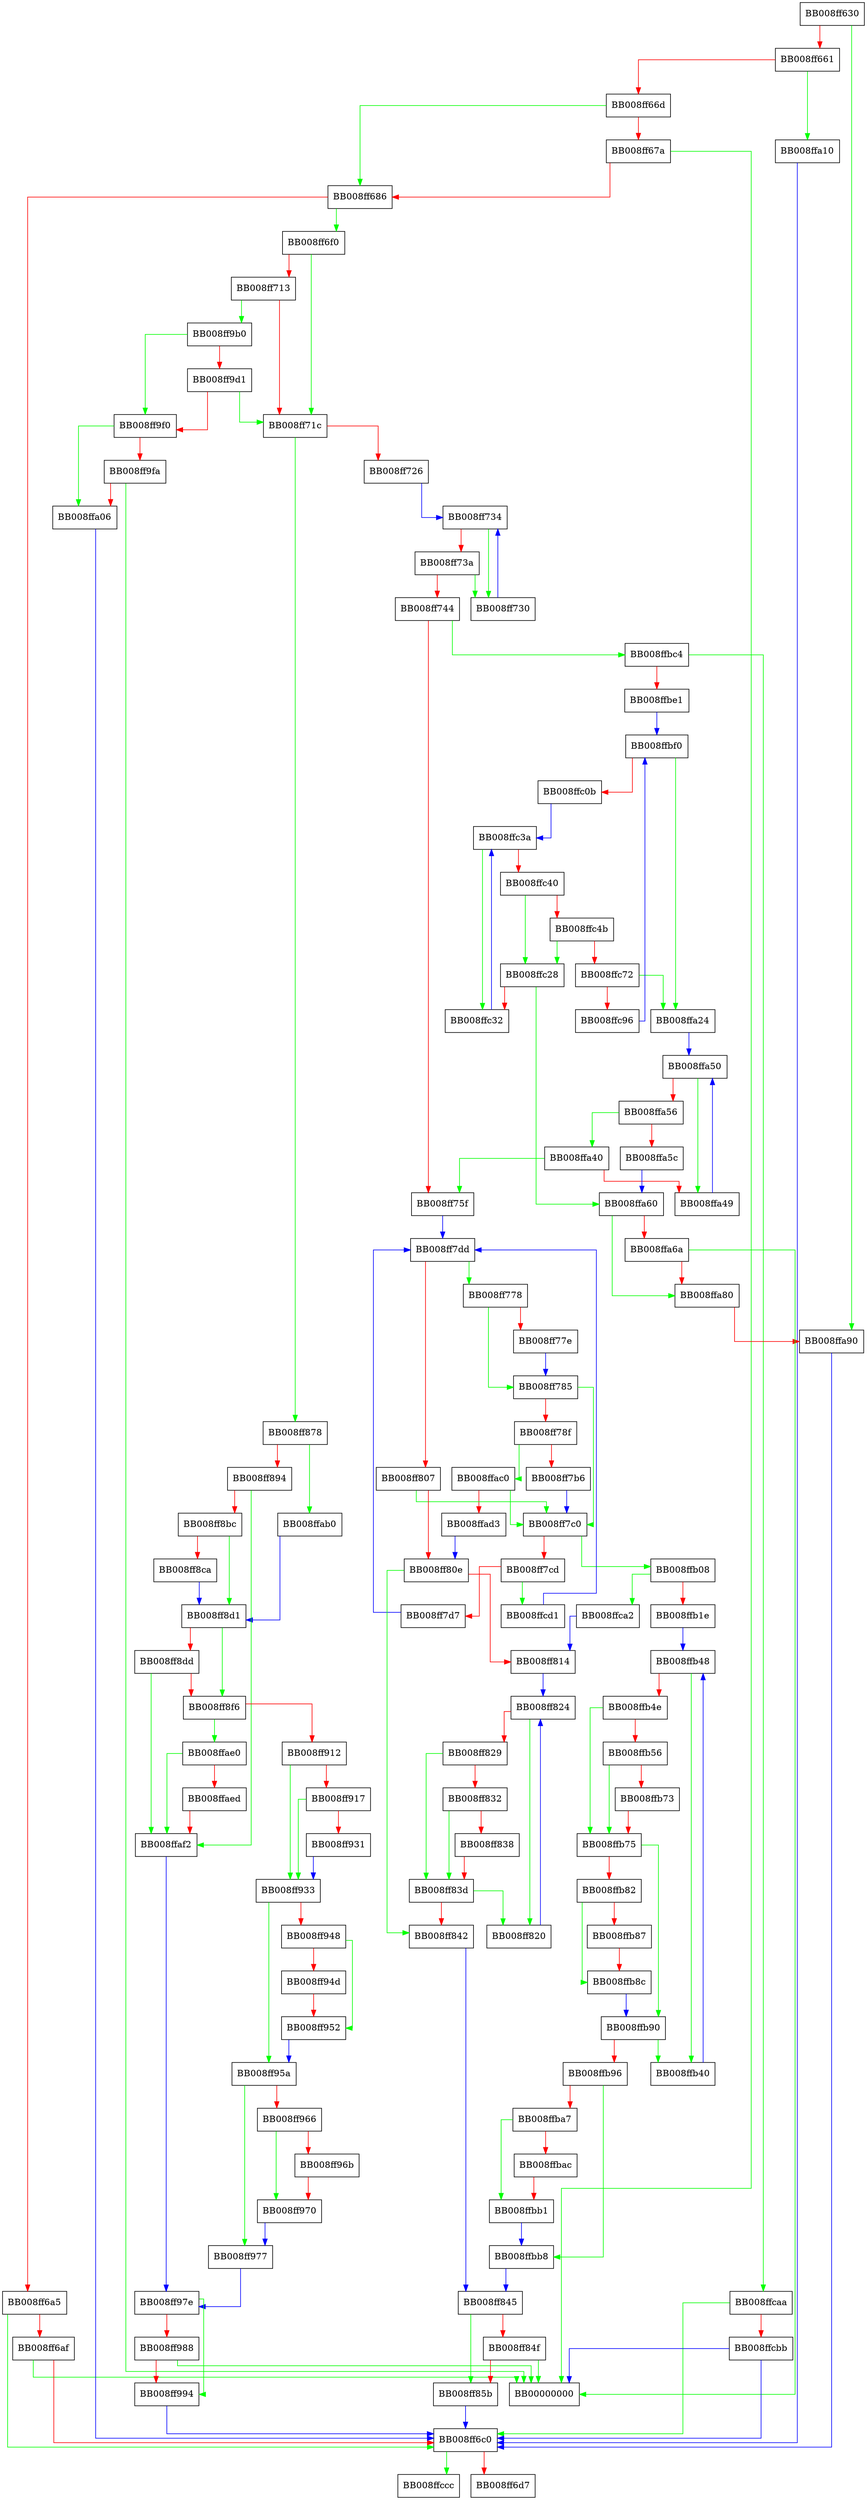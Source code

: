 digraph setlocale {
  node [shape="box"];
  graph [splines=ortho];
  BB008ff630 -> BB008ffa90 [color="green"];
  BB008ff630 -> BB008ff661 [color="red"];
  BB008ff661 -> BB008ffa10 [color="green"];
  BB008ff661 -> BB008ff66d [color="red"];
  BB008ff66d -> BB008ff686 [color="green"];
  BB008ff66d -> BB008ff67a [color="red"];
  BB008ff67a -> BB00000000 [color="green"];
  BB008ff67a -> BB008ff686 [color="red"];
  BB008ff686 -> BB008ff6f0 [color="green"];
  BB008ff686 -> BB008ff6a5 [color="red"];
  BB008ff6a5 -> BB008ff6c0 [color="green"];
  BB008ff6a5 -> BB008ff6af [color="red"];
  BB008ff6af -> BB00000000 [color="green"];
  BB008ff6af -> BB008ff6c0 [color="red"];
  BB008ff6c0 -> BB008ffccc [color="green"];
  BB008ff6c0 -> BB008ff6d7 [color="red"];
  BB008ff6f0 -> BB008ff71c [color="green"];
  BB008ff6f0 -> BB008ff713 [color="red"];
  BB008ff713 -> BB008ff9b0 [color="green"];
  BB008ff713 -> BB008ff71c [color="red"];
  BB008ff71c -> BB008ff878 [color="green"];
  BB008ff71c -> BB008ff726 [color="red"];
  BB008ff726 -> BB008ff734 [color="blue"];
  BB008ff730 -> BB008ff734 [color="blue"];
  BB008ff734 -> BB008ff730 [color="green"];
  BB008ff734 -> BB008ff73a [color="red"];
  BB008ff73a -> BB008ff730 [color="green"];
  BB008ff73a -> BB008ff744 [color="red"];
  BB008ff744 -> BB008ffbc4 [color="green"];
  BB008ff744 -> BB008ff75f [color="red"];
  BB008ff75f -> BB008ff7dd [color="blue"];
  BB008ff778 -> BB008ff785 [color="green"];
  BB008ff778 -> BB008ff77e [color="red"];
  BB008ff77e -> BB008ff785 [color="blue"];
  BB008ff785 -> BB008ff7c0 [color="green"];
  BB008ff785 -> BB008ff78f [color="red"];
  BB008ff78f -> BB008ffac0 [color="green"];
  BB008ff78f -> BB008ff7b6 [color="red"];
  BB008ff7b6 -> BB008ff7c0 [color="blue"];
  BB008ff7c0 -> BB008ffb08 [color="green"];
  BB008ff7c0 -> BB008ff7cd [color="red"];
  BB008ff7cd -> BB008ffcd1 [color="green"];
  BB008ff7cd -> BB008ff7d7 [color="red"];
  BB008ff7d7 -> BB008ff7dd [color="blue"];
  BB008ff7dd -> BB008ff778 [color="green"];
  BB008ff7dd -> BB008ff807 [color="red"];
  BB008ff807 -> BB008ff7c0 [color="green"];
  BB008ff807 -> BB008ff80e [color="red"];
  BB008ff80e -> BB008ff842 [color="green"];
  BB008ff80e -> BB008ff814 [color="red"];
  BB008ff814 -> BB008ff824 [color="blue"];
  BB008ff820 -> BB008ff824 [color="blue"];
  BB008ff824 -> BB008ff820 [color="green"];
  BB008ff824 -> BB008ff829 [color="red"];
  BB008ff829 -> BB008ff83d [color="green"];
  BB008ff829 -> BB008ff832 [color="red"];
  BB008ff832 -> BB008ff83d [color="green"];
  BB008ff832 -> BB008ff838 [color="red"];
  BB008ff838 -> BB008ff83d [color="red"];
  BB008ff83d -> BB008ff820 [color="green"];
  BB008ff83d -> BB008ff842 [color="red"];
  BB008ff842 -> BB008ff845 [color="blue"];
  BB008ff845 -> BB008ff85b [color="green"];
  BB008ff845 -> BB008ff84f [color="red"];
  BB008ff84f -> BB00000000 [color="green"];
  BB008ff84f -> BB008ff85b [color="red"];
  BB008ff85b -> BB008ff6c0 [color="blue"];
  BB008ff878 -> BB008ffab0 [color="green"];
  BB008ff878 -> BB008ff894 [color="red"];
  BB008ff894 -> BB008ffaf2 [color="green"];
  BB008ff894 -> BB008ff8bc [color="red"];
  BB008ff8bc -> BB008ff8d1 [color="green"];
  BB008ff8bc -> BB008ff8ca [color="red"];
  BB008ff8ca -> BB008ff8d1 [color="blue"];
  BB008ff8d1 -> BB008ff8f6 [color="green"];
  BB008ff8d1 -> BB008ff8dd [color="red"];
  BB008ff8dd -> BB008ffaf2 [color="green"];
  BB008ff8dd -> BB008ff8f6 [color="red"];
  BB008ff8f6 -> BB008ffae0 [color="green"];
  BB008ff8f6 -> BB008ff912 [color="red"];
  BB008ff912 -> BB008ff933 [color="green"];
  BB008ff912 -> BB008ff917 [color="red"];
  BB008ff917 -> BB008ff933 [color="green"];
  BB008ff917 -> BB008ff931 [color="red"];
  BB008ff931 -> BB008ff933 [color="blue"];
  BB008ff933 -> BB008ff95a [color="green"];
  BB008ff933 -> BB008ff948 [color="red"];
  BB008ff948 -> BB008ff952 [color="green"];
  BB008ff948 -> BB008ff94d [color="red"];
  BB008ff94d -> BB008ff952 [color="red"];
  BB008ff952 -> BB008ff95a [color="blue"];
  BB008ff95a -> BB008ff977 [color="green"];
  BB008ff95a -> BB008ff966 [color="red"];
  BB008ff966 -> BB008ff970 [color="green"];
  BB008ff966 -> BB008ff96b [color="red"];
  BB008ff96b -> BB008ff970 [color="red"];
  BB008ff970 -> BB008ff977 [color="blue"];
  BB008ff977 -> BB008ff97e [color="blue"];
  BB008ff97e -> BB008ff994 [color="green"];
  BB008ff97e -> BB008ff988 [color="red"];
  BB008ff988 -> BB00000000 [color="green"];
  BB008ff988 -> BB008ff994 [color="red"];
  BB008ff994 -> BB008ff6c0 [color="blue"];
  BB008ff9b0 -> BB008ff9f0 [color="green"];
  BB008ff9b0 -> BB008ff9d1 [color="red"];
  BB008ff9d1 -> BB008ff71c [color="green"];
  BB008ff9d1 -> BB008ff9f0 [color="red"];
  BB008ff9f0 -> BB008ffa06 [color="green"];
  BB008ff9f0 -> BB008ff9fa [color="red"];
  BB008ff9fa -> BB00000000 [color="green"];
  BB008ff9fa -> BB008ffa06 [color="red"];
  BB008ffa06 -> BB008ff6c0 [color="blue"];
  BB008ffa10 -> BB008ff6c0 [color="blue"];
  BB008ffa24 -> BB008ffa50 [color="blue"];
  BB008ffa40 -> BB008ff75f [color="green"];
  BB008ffa40 -> BB008ffa49 [color="red"];
  BB008ffa49 -> BB008ffa50 [color="blue"];
  BB008ffa50 -> BB008ffa49 [color="green"];
  BB008ffa50 -> BB008ffa56 [color="red"];
  BB008ffa56 -> BB008ffa40 [color="green"];
  BB008ffa56 -> BB008ffa5c [color="red"];
  BB008ffa5c -> BB008ffa60 [color="blue"];
  BB008ffa60 -> BB008ffa80 [color="green"];
  BB008ffa60 -> BB008ffa6a [color="red"];
  BB008ffa6a -> BB00000000 [color="green"];
  BB008ffa6a -> BB008ffa80 [color="red"];
  BB008ffa80 -> BB008ffa90 [color="red"];
  BB008ffa90 -> BB008ff6c0 [color="blue"];
  BB008ffab0 -> BB008ff8d1 [color="blue"];
  BB008ffac0 -> BB008ff7c0 [color="green"];
  BB008ffac0 -> BB008ffad3 [color="red"];
  BB008ffad3 -> BB008ff80e [color="blue"];
  BB008ffae0 -> BB008ffaf2 [color="green"];
  BB008ffae0 -> BB008ffaed [color="red"];
  BB008ffaed -> BB008ffaf2 [color="red"];
  BB008ffaf2 -> BB008ff97e [color="blue"];
  BB008ffb08 -> BB008ffca2 [color="green"];
  BB008ffb08 -> BB008ffb1e [color="red"];
  BB008ffb1e -> BB008ffb48 [color="blue"];
  BB008ffb40 -> BB008ffb48 [color="blue"];
  BB008ffb48 -> BB008ffb40 [color="green"];
  BB008ffb48 -> BB008ffb4e [color="red"];
  BB008ffb4e -> BB008ffb75 [color="green"];
  BB008ffb4e -> BB008ffb56 [color="red"];
  BB008ffb56 -> BB008ffb75 [color="green"];
  BB008ffb56 -> BB008ffb73 [color="red"];
  BB008ffb73 -> BB008ffb75 [color="red"];
  BB008ffb75 -> BB008ffb90 [color="green"];
  BB008ffb75 -> BB008ffb82 [color="red"];
  BB008ffb82 -> BB008ffb8c [color="green"];
  BB008ffb82 -> BB008ffb87 [color="red"];
  BB008ffb87 -> BB008ffb8c [color="red"];
  BB008ffb8c -> BB008ffb90 [color="blue"];
  BB008ffb90 -> BB008ffb40 [color="green"];
  BB008ffb90 -> BB008ffb96 [color="red"];
  BB008ffb96 -> BB008ffbb8 [color="green"];
  BB008ffb96 -> BB008ffba7 [color="red"];
  BB008ffba7 -> BB008ffbb1 [color="green"];
  BB008ffba7 -> BB008ffbac [color="red"];
  BB008ffbac -> BB008ffbb1 [color="red"];
  BB008ffbb1 -> BB008ffbb8 [color="blue"];
  BB008ffbb8 -> BB008ff845 [color="blue"];
  BB008ffbc4 -> BB008ffcaa [color="green"];
  BB008ffbc4 -> BB008ffbe1 [color="red"];
  BB008ffbe1 -> BB008ffbf0 [color="blue"];
  BB008ffbf0 -> BB008ffa24 [color="green"];
  BB008ffbf0 -> BB008ffc0b [color="red"];
  BB008ffc0b -> BB008ffc3a [color="blue"];
  BB008ffc28 -> BB008ffa60 [color="green"];
  BB008ffc28 -> BB008ffc32 [color="red"];
  BB008ffc32 -> BB008ffc3a [color="blue"];
  BB008ffc3a -> BB008ffc32 [color="green"];
  BB008ffc3a -> BB008ffc40 [color="red"];
  BB008ffc40 -> BB008ffc28 [color="green"];
  BB008ffc40 -> BB008ffc4b [color="red"];
  BB008ffc4b -> BB008ffc28 [color="green"];
  BB008ffc4b -> BB008ffc72 [color="red"];
  BB008ffc72 -> BB008ffa24 [color="green"];
  BB008ffc72 -> BB008ffc96 [color="red"];
  BB008ffc96 -> BB008ffbf0 [color="blue"];
  BB008ffca2 -> BB008ff814 [color="blue"];
  BB008ffcaa -> BB008ff6c0 [color="green"];
  BB008ffcaa -> BB008ffcbb [color="red"];
  BB008ffcbb -> BB00000000 [color="blue"];
  BB008ffcbb -> BB008ff6c0 [color="blue"];
  BB008ffcd1 -> BB008ff7dd [color="blue"];
}